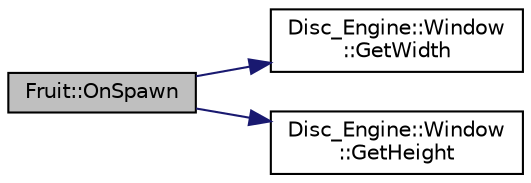 digraph "Fruit::OnSpawn"
{
  edge [fontname="Helvetica",fontsize="10",labelfontname="Helvetica",labelfontsize="10"];
  node [fontname="Helvetica",fontsize="10",shape=record];
  rankdir="LR";
  Node6 [label="Fruit::OnSpawn",height=0.2,width=0.4,color="black", fillcolor="grey75", style="filled", fontcolor="black"];
  Node6 -> Node7 [color="midnightblue",fontsize="10",style="solid",fontname="Helvetica"];
  Node7 [label="Disc_Engine::Window\l::GetWidth",height=0.2,width=0.4,color="black", fillcolor="white", style="filled",URL="$class_disc___engine_1_1_window.html#ac3ff975d1f881d7806656f01d1abad83"];
  Node6 -> Node8 [color="midnightblue",fontsize="10",style="solid",fontname="Helvetica"];
  Node8 [label="Disc_Engine::Window\l::GetHeight",height=0.2,width=0.4,color="black", fillcolor="white", style="filled",URL="$class_disc___engine_1_1_window.html#aa234876b2ba5d3538b717e66c5ccbc5c"];
}
